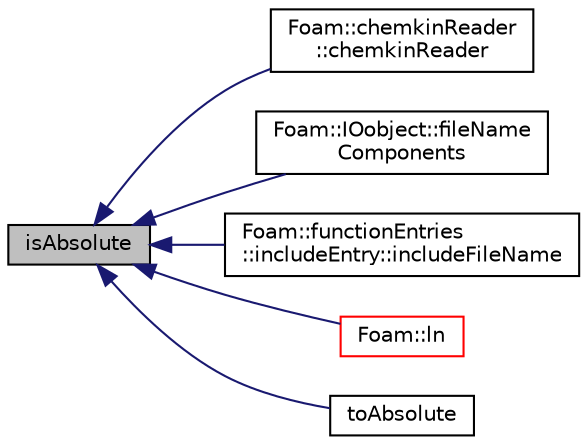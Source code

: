 digraph "isAbsolute"
{
  bgcolor="transparent";
  edge [fontname="Helvetica",fontsize="10",labelfontname="Helvetica",labelfontsize="10"];
  node [fontname="Helvetica",fontsize="10",shape=record];
  rankdir="LR";
  Node1 [label="isAbsolute",height=0.2,width=0.4,color="black", fillcolor="grey75", style="filled", fontcolor="black"];
  Node1 -> Node2 [dir="back",color="midnightblue",fontsize="10",style="solid",fontname="Helvetica"];
  Node2 [label="Foam::chemkinReader\l::chemkinReader",height=0.2,width=0.4,color="black",URL="$a00272.html#ad5d1c0516a2875bcf47df1f69561dffe",tooltip="Construct by getting the CHEMKIN III file name from dictionary. "];
  Node1 -> Node3 [dir="back",color="midnightblue",fontsize="10",style="solid",fontname="Helvetica"];
  Node3 [label="Foam::IOobject::fileName\lComponents",height=0.2,width=0.4,color="black",URL="$a01179.html#a7d27b76557b60f572ecd7fa620bd3d8e",tooltip="Split path into instance, local, name components. "];
  Node1 -> Node4 [dir="back",color="midnightblue",fontsize="10",style="solid",fontname="Helvetica"];
  Node4 [label="Foam::functionEntries\l::includeEntry::includeFileName",height=0.2,width=0.4,color="black",URL="$a01042.html#a9cbd98ead2bb7538e417330caa3bc452",tooltip="Read the include fileName from Istream, expand and return. "];
  Node1 -> Node5 [dir="back",color="midnightblue",fontsize="10",style="solid",fontname="Helvetica"];
  Node5 [label="Foam::ln",height=0.2,width=0.4,color="red",URL="$a10725.html#aea60636e831c1465e94c96bf1afdce2f",tooltip="Create a softlink. dst should not exist. Returns true if successful. "];
  Node1 -> Node6 [dir="back",color="midnightblue",fontsize="10",style="solid",fontname="Helvetica"];
  Node6 [label="toAbsolute",height=0.2,width=0.4,color="black",URL="$a00780.html#ab0feed39df624befd2f92329572fd680",tooltip="Convert from relative to absolute. "];
}
